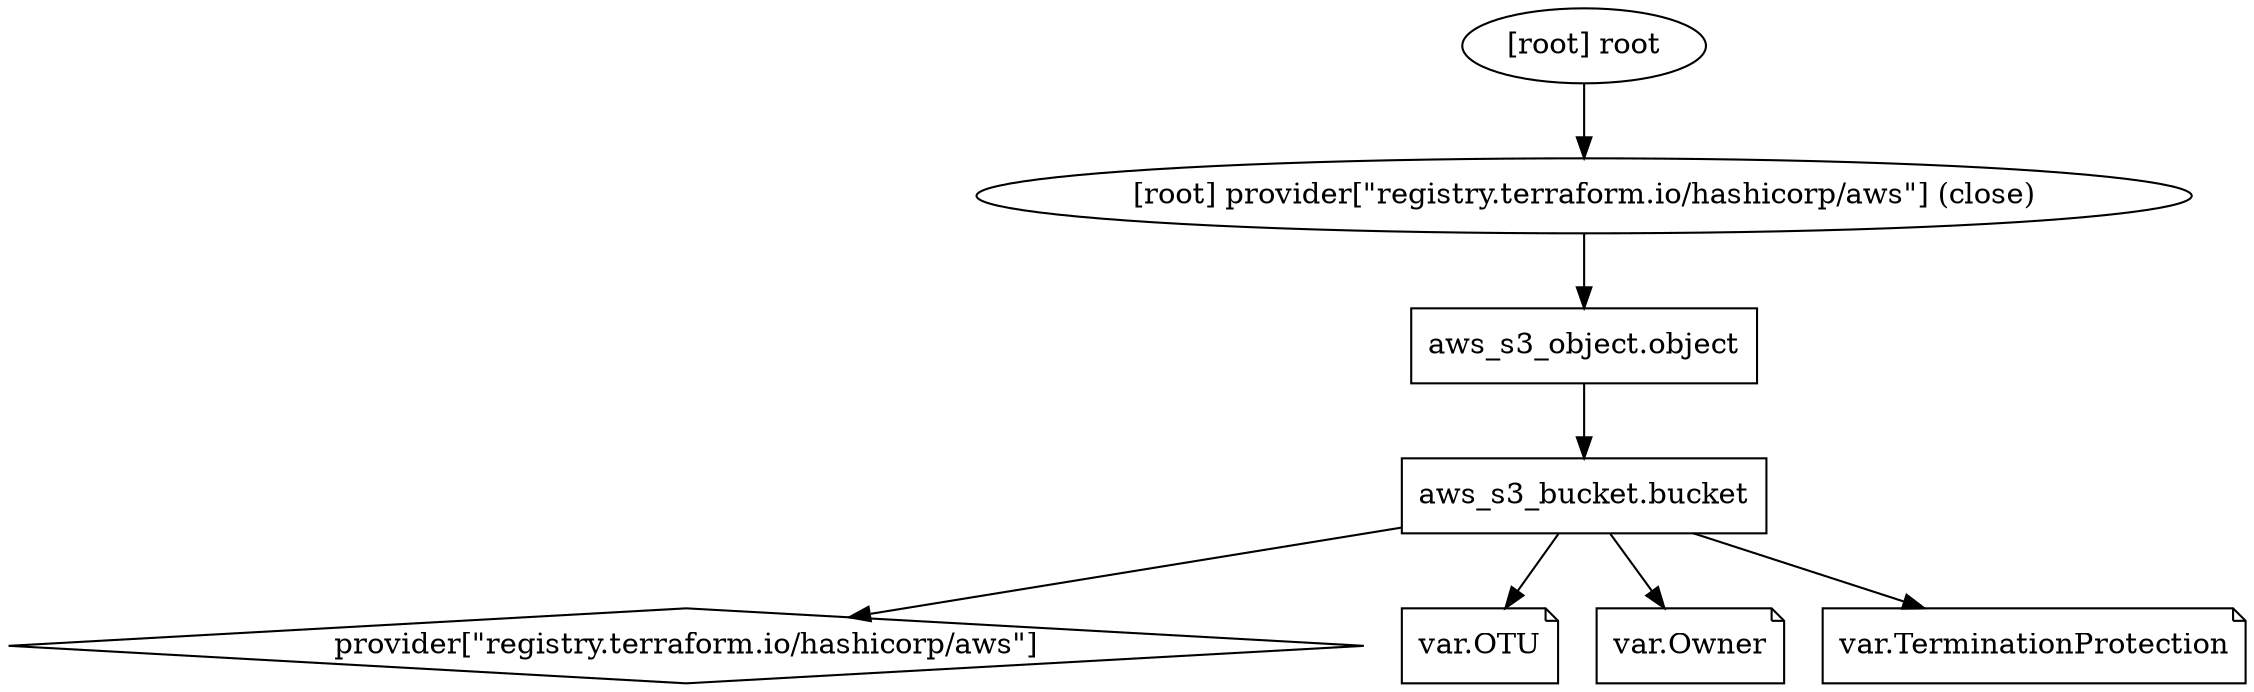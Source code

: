 digraph {
	compound = "true"
	newrank = "true"
	subgraph "root" {
		"[root] aws_s3_bucket.bucket (expand)" [label = "aws_s3_bucket.bucket", shape = "box"]
		"[root] aws_s3_object.object (expand)" [label = "aws_s3_object.object", shape = "box"]
		"[root] provider[\"registry.terraform.io/hashicorp/aws\"]" [label = "provider[\"registry.terraform.io/hashicorp/aws\"]", shape = "diamond"]
		"[root] var.OTU" [label = "var.OTU", shape = "note"]
		"[root] var.Owner" [label = "var.Owner", shape = "note"]
		"[root] var.TerminationProtection" [label = "var.TerminationProtection", shape = "note"]
		"[root] aws_s3_bucket.bucket (expand)" -> "[root] provider[\"registry.terraform.io/hashicorp/aws\"]"
		"[root] aws_s3_bucket.bucket (expand)" -> "[root] var.OTU"
		"[root] aws_s3_bucket.bucket (expand)" -> "[root] var.Owner"
		"[root] aws_s3_bucket.bucket (expand)" -> "[root] var.TerminationProtection"
		"[root] aws_s3_object.object (expand)" -> "[root] aws_s3_bucket.bucket (expand)"
		"[root] provider[\"registry.terraform.io/hashicorp/aws\"] (close)" -> "[root] aws_s3_object.object (expand)"
		"[root] root" -> "[root] provider[\"registry.terraform.io/hashicorp/aws\"] (close)"
	}
}

